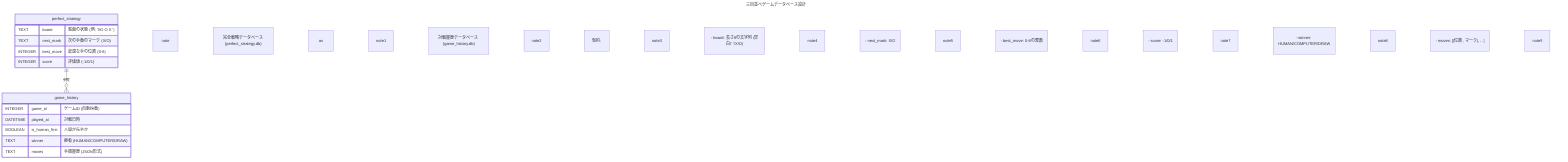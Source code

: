 ---
title: 三目並べゲームデータベース設計
---
erDiagram
    %% 完全戦略データベース (perfect_strategy.db)
    perfect_strategy {
        TEXT board "盤面の状態 (例: 'XO  O X  ')"
        TEXT next_mark "次の手番のマーク (X/O)"
        INTEGER best_move "最適な手の位置 (0-8)"
        INTEGER score "評価値 (-1/0/1)"
    }

    %% 対戦履歴データベース (game_history.db)
    game_history {
        INTEGER game_id "ゲームID (自動採番)"
        DATETIME played_at "対戦日時"
        BOOLEAN is_human_first "人間が先手か"
        TEXT winner "勝者 (HUMAN/COMPUTER/DRAW)"
        TEXT moves "手順履歴 (JSON形式)"
    }

    %% 制約
    perfect_strategy ||--o{ game_history : "参照"

    %% 注釈
    note "完全戦略データベース (perfect_strategy.db)" as note1
    note "対戦履歴データベース (game_history.db)" as note2
    note "制約:" as note3
    note "- board: 長さ9の文字列 (空白/' '/X/O)" as note4
    note "- next_mark: X/O" as note5
    note "- best_move: 0-8の整数" as note6
    note "- score: -1/0/1" as note7
    note "- winner: HUMAN/COMPUTER/DRAW" as note8
    note "- moves: [(位置, マーク), ...]" as note9